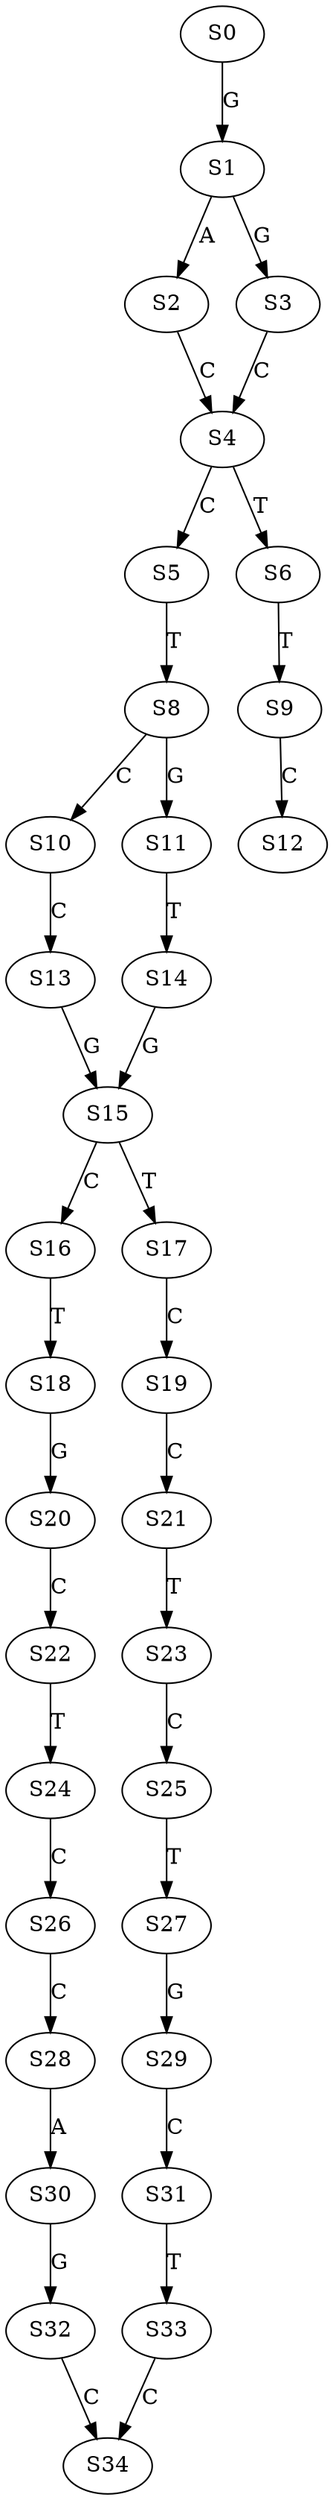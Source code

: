 strict digraph  {
	S0 -> S1 [ label = G ];
	S1 -> S2 [ label = A ];
	S1 -> S3 [ label = G ];
	S2 -> S4 [ label = C ];
	S3 -> S4 [ label = C ];
	S4 -> S5 [ label = C ];
	S4 -> S6 [ label = T ];
	S5 -> S8 [ label = T ];
	S6 -> S9 [ label = T ];
	S8 -> S10 [ label = C ];
	S8 -> S11 [ label = G ];
	S9 -> S12 [ label = C ];
	S10 -> S13 [ label = C ];
	S11 -> S14 [ label = T ];
	S13 -> S15 [ label = G ];
	S14 -> S15 [ label = G ];
	S15 -> S16 [ label = C ];
	S15 -> S17 [ label = T ];
	S16 -> S18 [ label = T ];
	S17 -> S19 [ label = C ];
	S18 -> S20 [ label = G ];
	S19 -> S21 [ label = C ];
	S20 -> S22 [ label = C ];
	S21 -> S23 [ label = T ];
	S22 -> S24 [ label = T ];
	S23 -> S25 [ label = C ];
	S24 -> S26 [ label = C ];
	S25 -> S27 [ label = T ];
	S26 -> S28 [ label = C ];
	S27 -> S29 [ label = G ];
	S28 -> S30 [ label = A ];
	S29 -> S31 [ label = C ];
	S30 -> S32 [ label = G ];
	S31 -> S33 [ label = T ];
	S32 -> S34 [ label = C ];
	S33 -> S34 [ label = C ];
}

